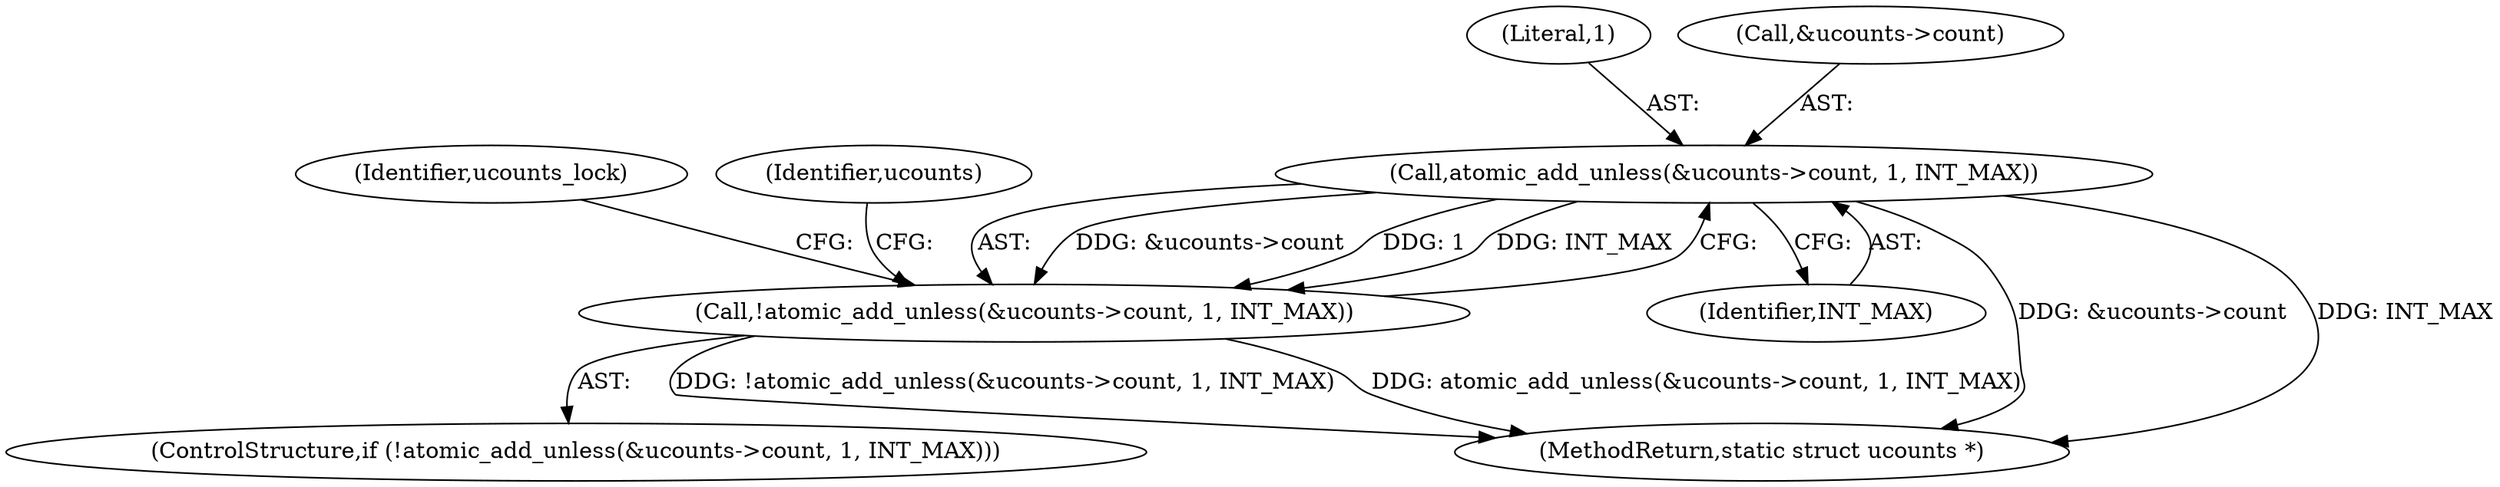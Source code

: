 digraph "1_linux_040757f738e13caaa9c5078bca79aa97e11dde88@del" {
"1000150" [label="(Call,atomic_add_unless(&ucounts->count, 1, INT_MAX))"];
"1000149" [label="(Call,!atomic_add_unless(&ucounts->count, 1, INT_MAX))"];
"1000156" [label="(Identifier,INT_MAX)"];
"1000162" [label="(Identifier,ucounts_lock)"];
"1000149" [label="(Call,!atomic_add_unless(&ucounts->count, 1, INT_MAX))"];
"1000148" [label="(ControlStructure,if (!atomic_add_unless(&ucounts->count, 1, INT_MAX)))"];
"1000150" [label="(Call,atomic_add_unless(&ucounts->count, 1, INT_MAX))"];
"1000158" [label="(Identifier,ucounts)"];
"1000155" [label="(Literal,1)"];
"1000165" [label="(MethodReturn,static struct ucounts *)"];
"1000151" [label="(Call,&ucounts->count)"];
"1000150" -> "1000149"  [label="AST: "];
"1000150" -> "1000156"  [label="CFG: "];
"1000151" -> "1000150"  [label="AST: "];
"1000155" -> "1000150"  [label="AST: "];
"1000156" -> "1000150"  [label="AST: "];
"1000149" -> "1000150"  [label="CFG: "];
"1000150" -> "1000165"  [label="DDG: &ucounts->count"];
"1000150" -> "1000165"  [label="DDG: INT_MAX"];
"1000150" -> "1000149"  [label="DDG: &ucounts->count"];
"1000150" -> "1000149"  [label="DDG: 1"];
"1000150" -> "1000149"  [label="DDG: INT_MAX"];
"1000149" -> "1000148"  [label="AST: "];
"1000158" -> "1000149"  [label="CFG: "];
"1000162" -> "1000149"  [label="CFG: "];
"1000149" -> "1000165"  [label="DDG: !atomic_add_unless(&ucounts->count, 1, INT_MAX)"];
"1000149" -> "1000165"  [label="DDG: atomic_add_unless(&ucounts->count, 1, INT_MAX)"];
}
